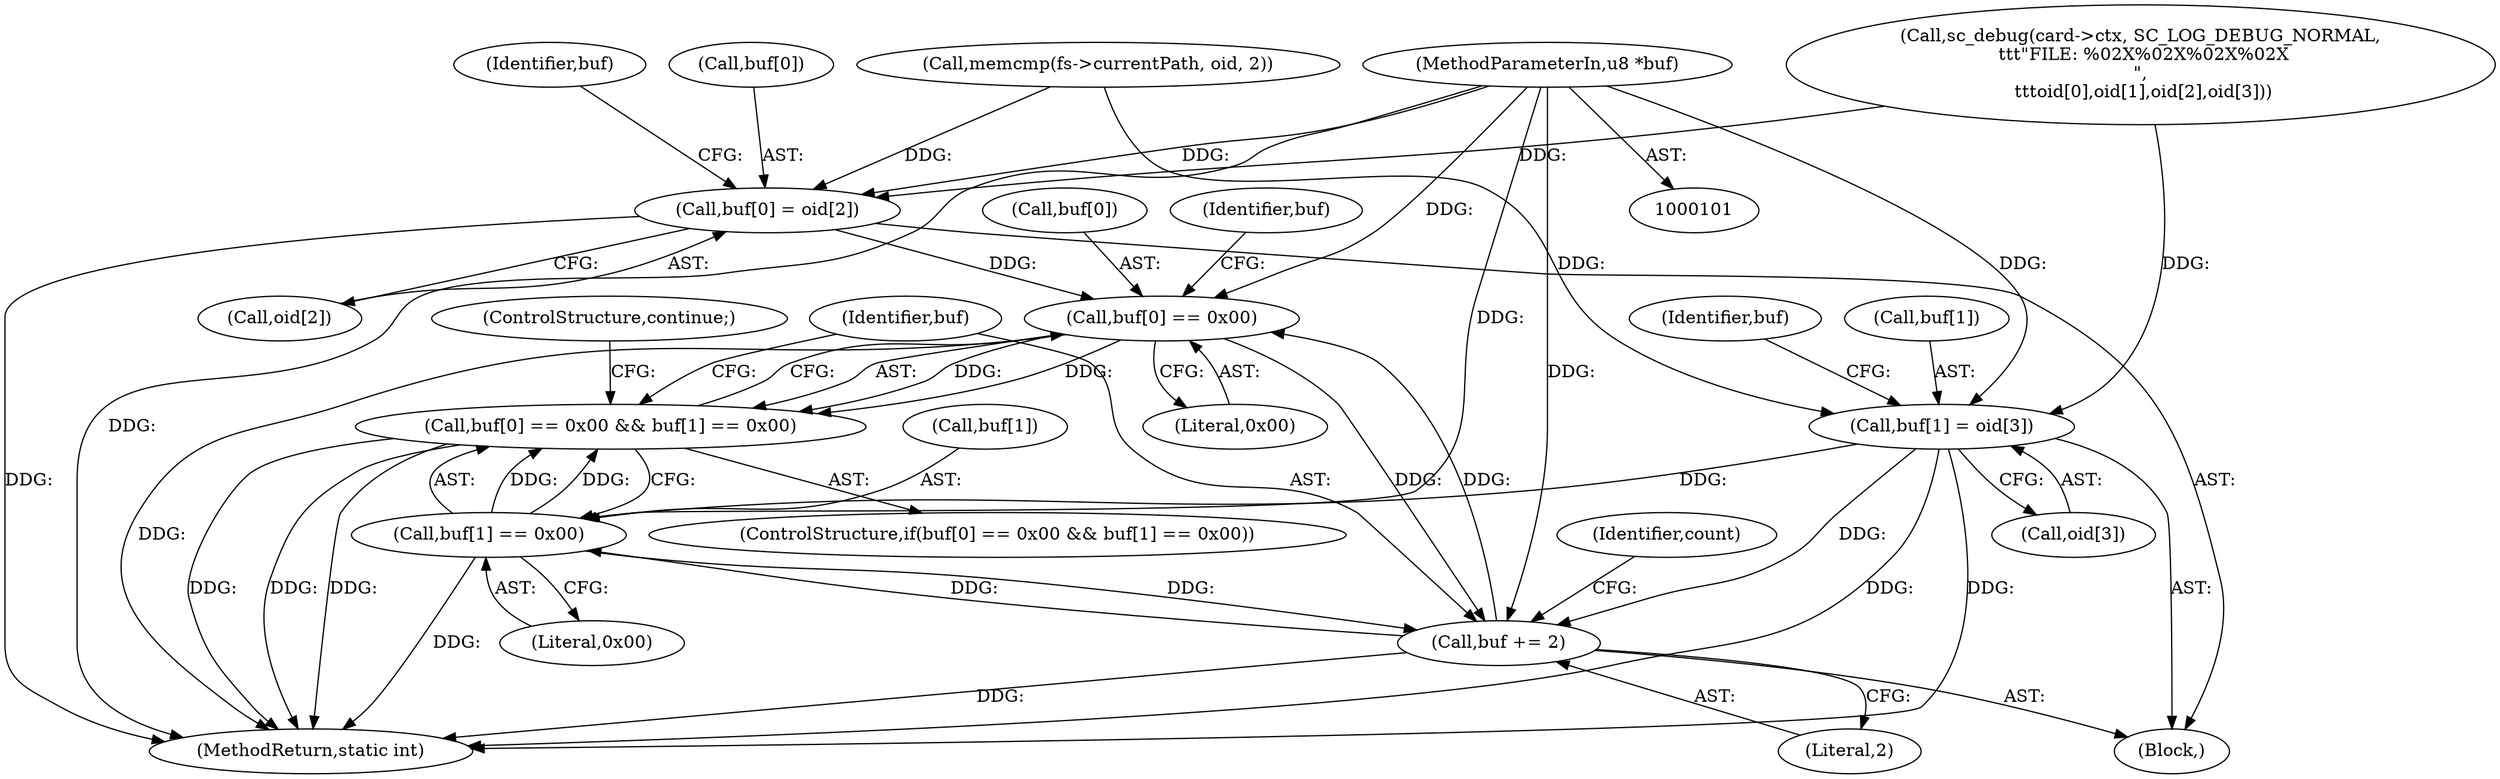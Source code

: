 digraph "0_OpenSC_360e95d45ac4123255a4c796db96337f332160ad#diff-d643a0fa169471dbf2912f4866dc49c5_2@pointer" {
"1000103" [label="(MethodParameterIn,u8 *buf)"];
"1000187" [label="(Call,buf[0] = oid[2])"];
"1000203" [label="(Call,buf[0] == 0x00)"];
"1000202" [label="(Call,buf[0] == 0x00 && buf[1] == 0x00)"];
"1000214" [label="(Call,buf += 2)"];
"1000208" [label="(Call,buf[1] == 0x00)"];
"1000194" [label="(Call,buf[1] = oid[3])"];
"1000188" [label="(Call,buf[0])"];
"1000198" [label="(Call,oid[3])"];
"1000196" [label="(Identifier,buf)"];
"1000191" [label="(Call,oid[2])"];
"1000186" [label="(Block,)"];
"1000212" [label="(Literal,0x00)"];
"1000194" [label="(Call,buf[1] = oid[3])"];
"1000215" [label="(Identifier,buf)"];
"1000180" [label="(Call,memcmp(fs->currentPath, oid, 2))"];
"1000205" [label="(Identifier,buf)"];
"1000225" [label="(MethodReturn,static int)"];
"1000204" [label="(Call,buf[0])"];
"1000213" [label="(ControlStructure,continue;)"];
"1000210" [label="(Identifier,buf)"];
"1000214" [label="(Call,buf += 2)"];
"1000216" [label="(Literal,2)"];
"1000203" [label="(Call,buf[0] == 0x00)"];
"1000207" [label="(Literal,0x00)"];
"1000159" [label="(Call,sc_debug(card->ctx, SC_LOG_DEBUG_NORMAL,\n \t\t\t\"FILE: %02X%02X%02X%02X\n\",\n \t\t\toid[0],oid[1],oid[2],oid[3]))"];
"1000187" [label="(Call,buf[0] = oid[2])"];
"1000103" [label="(MethodParameterIn,u8 *buf)"];
"1000202" [label="(Call,buf[0] == 0x00 && buf[1] == 0x00)"];
"1000195" [label="(Call,buf[1])"];
"1000201" [label="(ControlStructure,if(buf[0] == 0x00 && buf[1] == 0x00))"];
"1000218" [label="(Identifier,count)"];
"1000209" [label="(Call,buf[1])"];
"1000208" [label="(Call,buf[1] == 0x00)"];
"1000103" -> "1000101"  [label="AST: "];
"1000103" -> "1000225"  [label="DDG: "];
"1000103" -> "1000187"  [label="DDG: "];
"1000103" -> "1000194"  [label="DDG: "];
"1000103" -> "1000203"  [label="DDG: "];
"1000103" -> "1000208"  [label="DDG: "];
"1000103" -> "1000214"  [label="DDG: "];
"1000187" -> "1000186"  [label="AST: "];
"1000187" -> "1000191"  [label="CFG: "];
"1000188" -> "1000187"  [label="AST: "];
"1000191" -> "1000187"  [label="AST: "];
"1000196" -> "1000187"  [label="CFG: "];
"1000187" -> "1000225"  [label="DDG: "];
"1000180" -> "1000187"  [label="DDG: "];
"1000159" -> "1000187"  [label="DDG: "];
"1000187" -> "1000203"  [label="DDG: "];
"1000203" -> "1000202"  [label="AST: "];
"1000203" -> "1000207"  [label="CFG: "];
"1000204" -> "1000203"  [label="AST: "];
"1000207" -> "1000203"  [label="AST: "];
"1000210" -> "1000203"  [label="CFG: "];
"1000202" -> "1000203"  [label="CFG: "];
"1000203" -> "1000225"  [label="DDG: "];
"1000203" -> "1000202"  [label="DDG: "];
"1000203" -> "1000202"  [label="DDG: "];
"1000214" -> "1000203"  [label="DDG: "];
"1000203" -> "1000214"  [label="DDG: "];
"1000202" -> "1000201"  [label="AST: "];
"1000202" -> "1000208"  [label="CFG: "];
"1000208" -> "1000202"  [label="AST: "];
"1000213" -> "1000202"  [label="CFG: "];
"1000215" -> "1000202"  [label="CFG: "];
"1000202" -> "1000225"  [label="DDG: "];
"1000202" -> "1000225"  [label="DDG: "];
"1000202" -> "1000225"  [label="DDG: "];
"1000208" -> "1000202"  [label="DDG: "];
"1000208" -> "1000202"  [label="DDG: "];
"1000214" -> "1000186"  [label="AST: "];
"1000214" -> "1000216"  [label="CFG: "];
"1000215" -> "1000214"  [label="AST: "];
"1000216" -> "1000214"  [label="AST: "];
"1000218" -> "1000214"  [label="CFG: "];
"1000214" -> "1000225"  [label="DDG: "];
"1000214" -> "1000208"  [label="DDG: "];
"1000208" -> "1000214"  [label="DDG: "];
"1000194" -> "1000214"  [label="DDG: "];
"1000208" -> "1000212"  [label="CFG: "];
"1000209" -> "1000208"  [label="AST: "];
"1000212" -> "1000208"  [label="AST: "];
"1000208" -> "1000225"  [label="DDG: "];
"1000194" -> "1000208"  [label="DDG: "];
"1000194" -> "1000186"  [label="AST: "];
"1000194" -> "1000198"  [label="CFG: "];
"1000195" -> "1000194"  [label="AST: "];
"1000198" -> "1000194"  [label="AST: "];
"1000205" -> "1000194"  [label="CFG: "];
"1000194" -> "1000225"  [label="DDG: "];
"1000194" -> "1000225"  [label="DDG: "];
"1000180" -> "1000194"  [label="DDG: "];
"1000159" -> "1000194"  [label="DDG: "];
}
